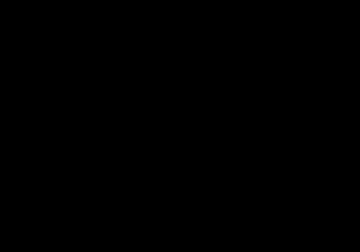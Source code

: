 set terminal pngcairo nocrop enhanced font "verdana,8" size 640,400
set output "aura_grandpa_result.eps"

set terminal postscript eps enhanced color font 'Times-Roman,18'

set title "AURA-GRANDPA Consensus for 4 to 24 nodes"

set grid ytics lc rgb "black" lw 1.5 lt 0.1
set grid xtics lc rgb "black" lw 1.5 lt 0.1


set xlabel "Input TPS"
set ylabel "Output TPS"

set yrange [0 to 600]

set key at graph 0.25, 0.95

#csv settings:
# set key autotitle columnhead
set datafile separator comma


$data << EOD
200, 185.35, 196.25, 196.25, 185.35, 185.35, 185.35
400, 370.54, 370.54, 333.5, 370.54, 333.18, 334.53
600, 476.34, 417.35, 476.35, 303.2, 277.95, 306.29
800, 370.54, 333.37, 256.49, 185.19, 158.9, 264.82
1000, 456.28, 300.31, 196.25, 166.8, 110.88, 302.49
1200, 474.32, 277.24, 222.13, 222.11, 150.62, 298.82
1400, 446.11, 237.87, 192.72, 152.9, 141.22, 236.85
1600, 443.2, 334.13, 229.45, 238.3, 151.58, 237.51
EOD

plot "$data" using 1:2 with linespoints lw 2 title "4 nodes", \
    "$data" using 1:3 with linespoints lw 2 title "8 nodes", \
    "$data" using 1:4 with linespoints lw 2 title "12 nodes", \
    "$data" using 1:5 with linespoints lw 2 title "16 nodes", \
    "$data" using 1:6 with linespoints lw 2 title "20 nodes", \
    "$data" using 1:7 with linespoints lw 2 title "24 nodes"
